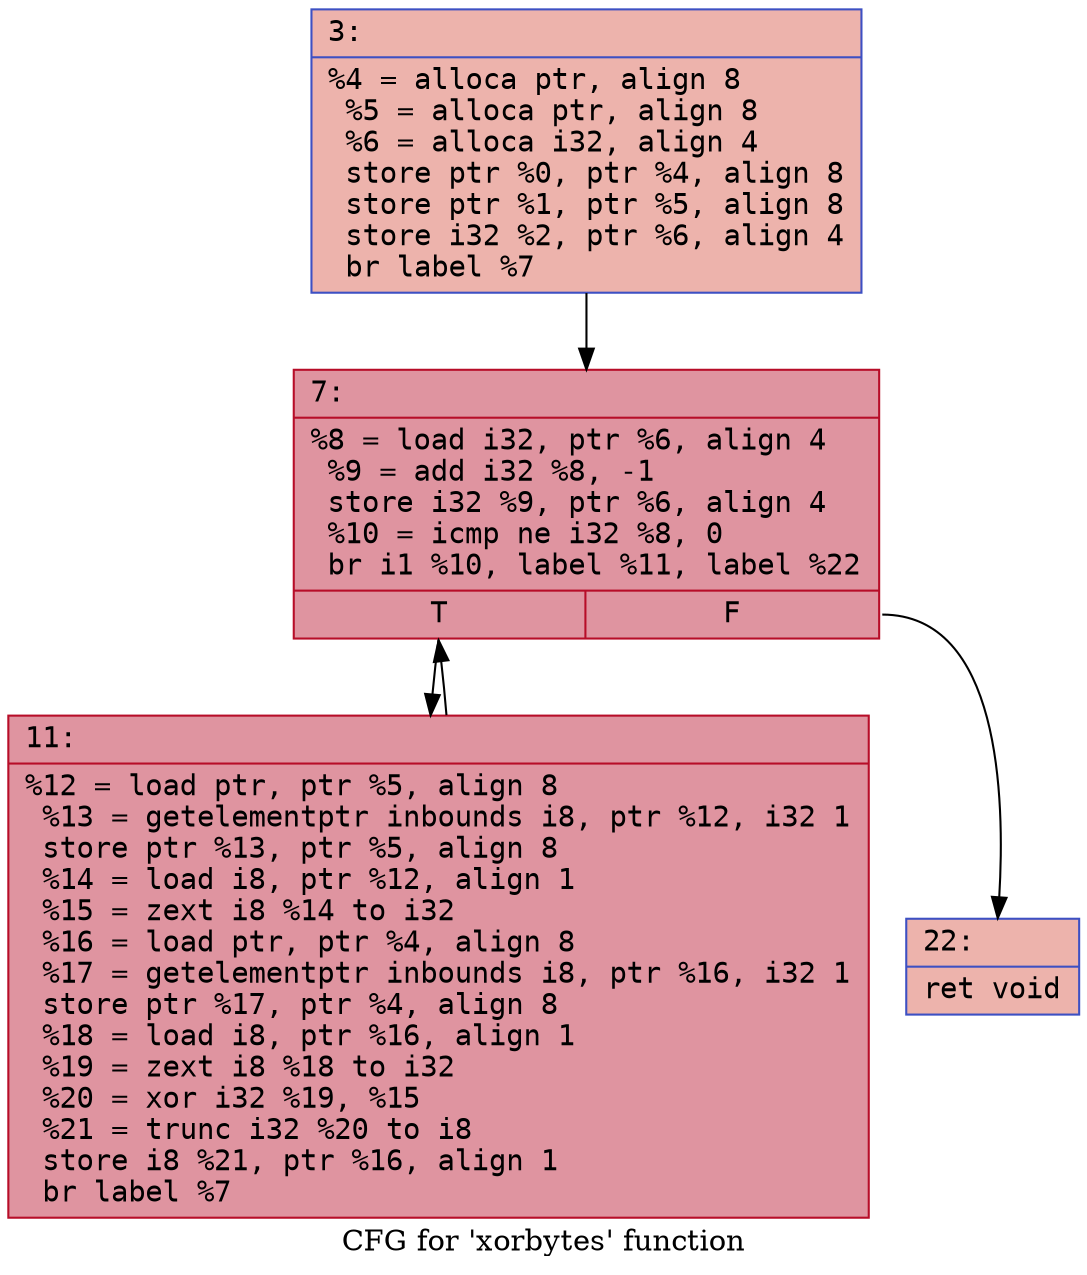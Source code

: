 digraph "CFG for 'xorbytes' function" {
	label="CFG for 'xorbytes' function";

	Node0x600001a9e800 [shape=record,color="#3d50c3ff", style=filled, fillcolor="#d6524470" fontname="Courier",label="{3:\l|  %4 = alloca ptr, align 8\l  %5 = alloca ptr, align 8\l  %6 = alloca i32, align 4\l  store ptr %0, ptr %4, align 8\l  store ptr %1, ptr %5, align 8\l  store i32 %2, ptr %6, align 4\l  br label %7\l}"];
	Node0x600001a9e800 -> Node0x600001a9e850[tooltip="3 -> 7\nProbability 100.00%" ];
	Node0x600001a9e850 [shape=record,color="#b70d28ff", style=filled, fillcolor="#b70d2870" fontname="Courier",label="{7:\l|  %8 = load i32, ptr %6, align 4\l  %9 = add i32 %8, -1\l  store i32 %9, ptr %6, align 4\l  %10 = icmp ne i32 %8, 0\l  br i1 %10, label %11, label %22\l|{<s0>T|<s1>F}}"];
	Node0x600001a9e850:s0 -> Node0x600001a9e8a0[tooltip="7 -> 11\nProbability 96.88%" ];
	Node0x600001a9e850:s1 -> Node0x600001a9e8f0[tooltip="7 -> 22\nProbability 3.12%" ];
	Node0x600001a9e8a0 [shape=record,color="#b70d28ff", style=filled, fillcolor="#b70d2870" fontname="Courier",label="{11:\l|  %12 = load ptr, ptr %5, align 8\l  %13 = getelementptr inbounds i8, ptr %12, i32 1\l  store ptr %13, ptr %5, align 8\l  %14 = load i8, ptr %12, align 1\l  %15 = zext i8 %14 to i32\l  %16 = load ptr, ptr %4, align 8\l  %17 = getelementptr inbounds i8, ptr %16, i32 1\l  store ptr %17, ptr %4, align 8\l  %18 = load i8, ptr %16, align 1\l  %19 = zext i8 %18 to i32\l  %20 = xor i32 %19, %15\l  %21 = trunc i32 %20 to i8\l  store i8 %21, ptr %16, align 1\l  br label %7\l}"];
	Node0x600001a9e8a0 -> Node0x600001a9e850[tooltip="11 -> 7\nProbability 100.00%" ];
	Node0x600001a9e8f0 [shape=record,color="#3d50c3ff", style=filled, fillcolor="#d6524470" fontname="Courier",label="{22:\l|  ret void\l}"];
}
